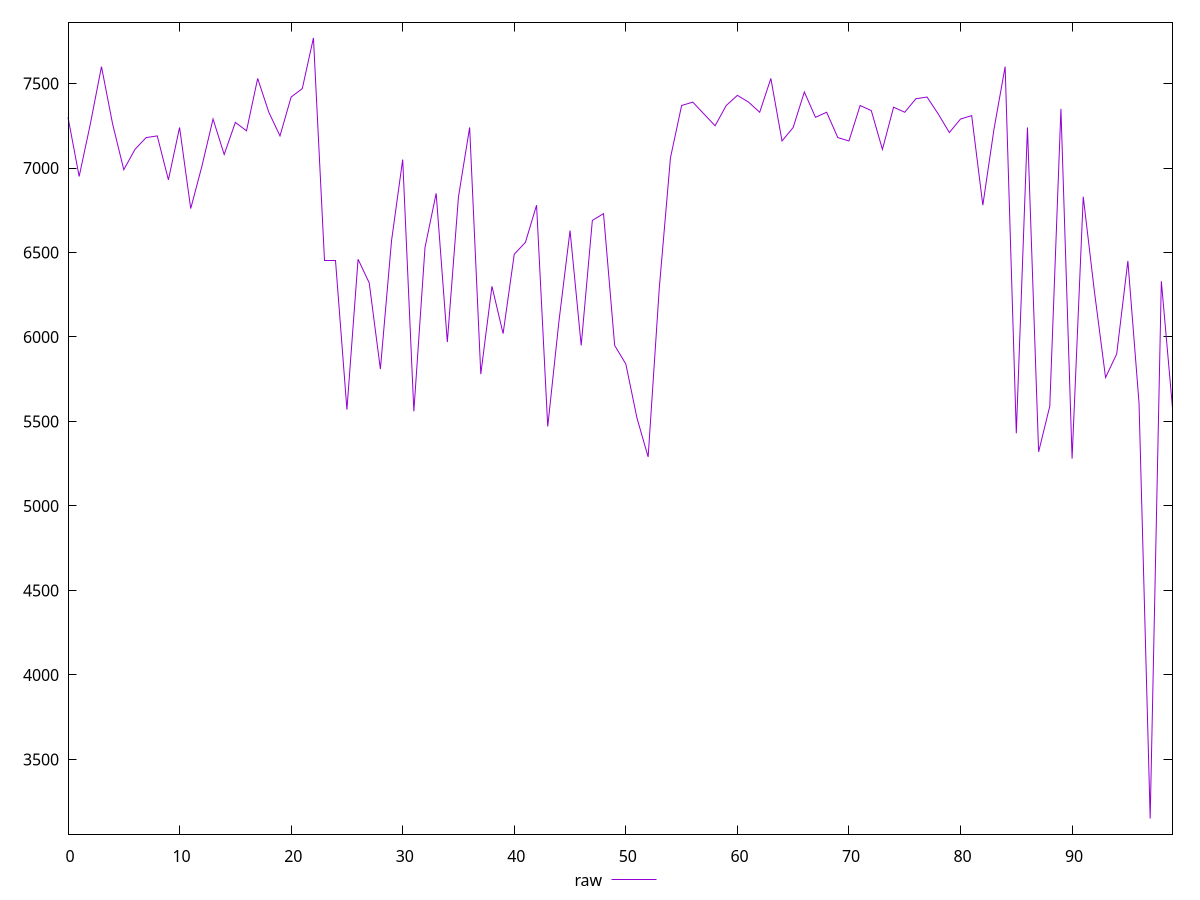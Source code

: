reset

$raw <<EOF
0 7300
1 6950
2 7260
3 7600
4 7260
5 6990
6 7110
7 7180
8 7190
9 6930
10 7240
11 6760
12 7010
13 7290
14 7080
15 7270
16 7220
17 7530
18 7330
19 7190
20 7420
21 7470
22 7770
23 6450
24 6450
25 5570
26 6460
27 6320
28 5810
29 6570
30 7050
31 5560
32 6530
33 6850
34 5970
35 6830
36 7240
37 5780
38 6300
39 6020
40 6490
41 6560
42 6780
43 5470
44 6090
45 6630
46 5950
47 6690
48 6730
49 5950
50 5840
51 5520
52 5290
53 6290
54 7060
55 7370
56 7390
57 7320
58 7250
59 7370
60 7430
61 7390
62 7330
63 7530
64 7160
65 7240
66 7450
67 7300
68 7330
69 7180
70 7160
71 7370
72 7340
73 7110
74 7360
75 7330
76 7410
77 7420
78 7320
79 7210
80 7290
81 7310
82 6780
83 7230
84 7600
85 5430
86 7240
87 5320
88 5590
89 7350
90 5280
91 6830
92 6270
93 5760
94 5900
95 6450
96 5610
97 3150
98 6330
99 5580
EOF

set key outside below
set xrange [0:99]
set yrange [3057.6:7862.4]
set trange [3057.6:7862.4]
set terminal svg size 640, 500 enhanced background rgb 'white'
set output "reprap/unused-javascript/samples/pages+cached+noexternal+nomedia/raw/values.svg"

plot $raw title "raw" with line

reset
